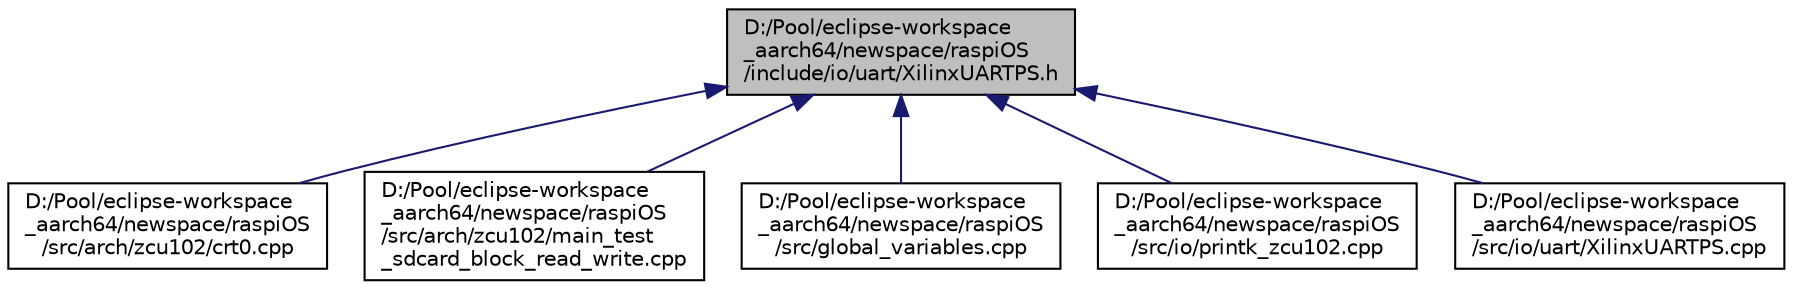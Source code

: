 digraph "D:/Pool/eclipse-workspace_aarch64/newspace/raspiOS/include/io/uart/XilinxUARTPS.h"
{
  edge [fontname="Helvetica",fontsize="10",labelfontname="Helvetica",labelfontsize="10"];
  node [fontname="Helvetica",fontsize="10",shape=record];
  Node6 [label="D:/Pool/eclipse-workspace\l_aarch64/newspace/raspiOS\l/include/io/uart/XilinxUARTPS.h",height=0.2,width=0.4,color="black", fillcolor="grey75", style="filled", fontcolor="black"];
  Node6 -> Node7 [dir="back",color="midnightblue",fontsize="10",style="solid",fontname="Helvetica"];
  Node7 [label="D:/Pool/eclipse-workspace\l_aarch64/newspace/raspiOS\l/src/arch/zcu102/crt0.cpp",height=0.2,width=0.4,color="black", fillcolor="white", style="filled",URL="$d4/d12/zcu102_2crt0_8cpp.html"];
  Node6 -> Node8 [dir="back",color="midnightblue",fontsize="10",style="solid",fontname="Helvetica"];
  Node8 [label="D:/Pool/eclipse-workspace\l_aarch64/newspace/raspiOS\l/src/arch/zcu102/main_test\l_sdcard_block_read_write.cpp",height=0.2,width=0.4,color="black", fillcolor="white", style="filled",URL="$db/d43/main__test__sdcard__block__read__write_8cpp.html"];
  Node6 -> Node9 [dir="back",color="midnightblue",fontsize="10",style="solid",fontname="Helvetica"];
  Node9 [label="D:/Pool/eclipse-workspace\l_aarch64/newspace/raspiOS\l/src/global_variables.cpp",height=0.2,width=0.4,color="black", fillcolor="white", style="filled",URL="$d9/d90/global__variables_8cpp.html"];
  Node6 -> Node10 [dir="back",color="midnightblue",fontsize="10",style="solid",fontname="Helvetica"];
  Node10 [label="D:/Pool/eclipse-workspace\l_aarch64/newspace/raspiOS\l/src/io/printk_zcu102.cpp",height=0.2,width=0.4,color="black", fillcolor="white", style="filled",URL="$d8/d06/printk__zcu102_8cpp.html"];
  Node6 -> Node11 [dir="back",color="midnightblue",fontsize="10",style="solid",fontname="Helvetica"];
  Node11 [label="D:/Pool/eclipse-workspace\l_aarch64/newspace/raspiOS\l/src/io/uart/XilinxUARTPS.cpp",height=0.2,width=0.4,color="black", fillcolor="white", style="filled",URL="$df/db7/_xilinx_u_a_r_t_p_s_8cpp.html"];
}

